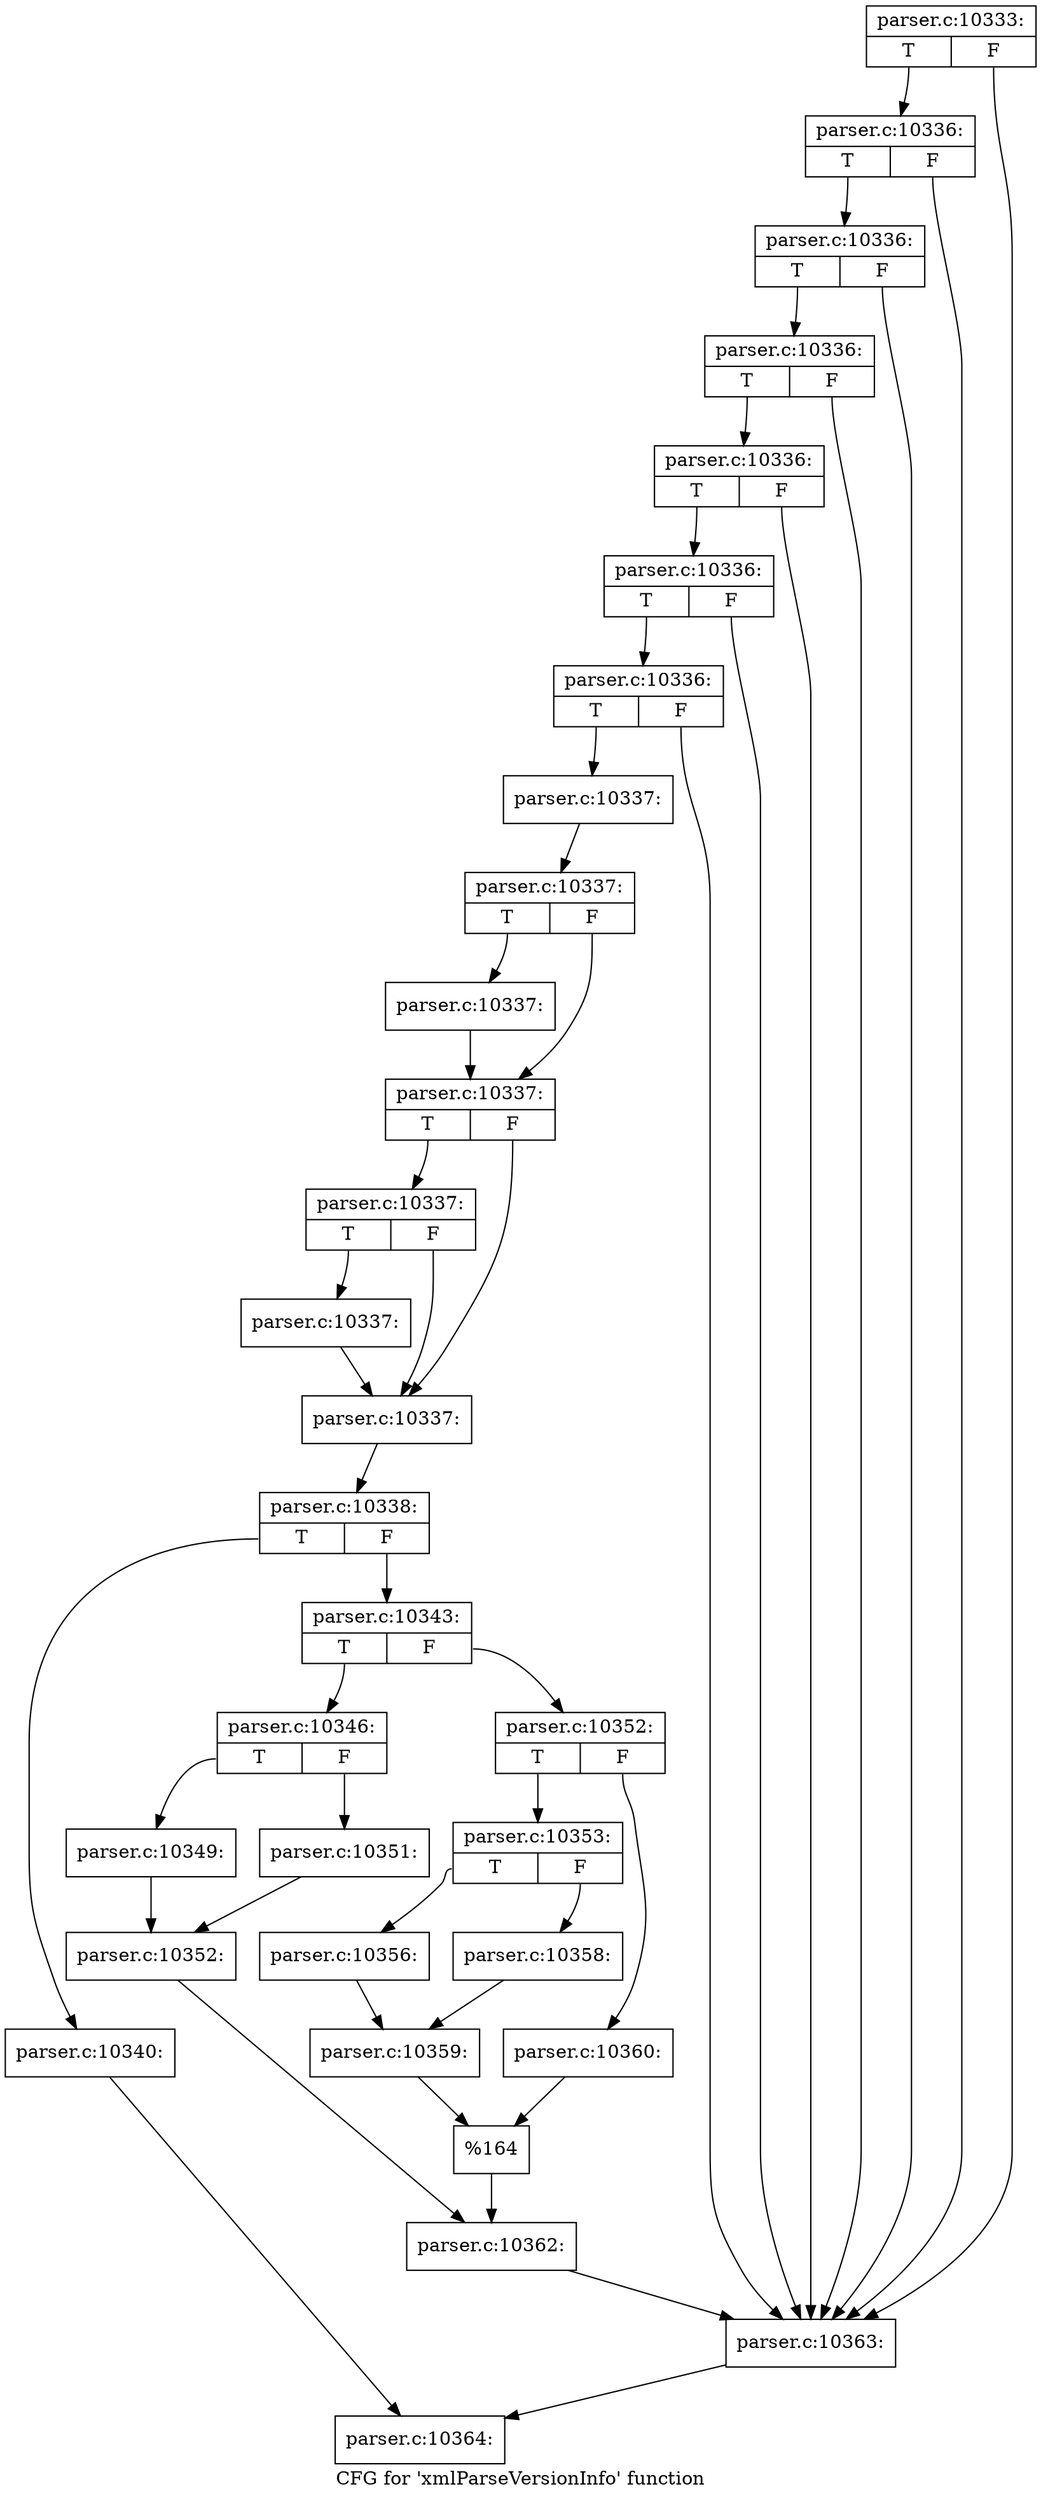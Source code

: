 digraph "CFG for 'xmlParseVersionInfo' function" {
	label="CFG for 'xmlParseVersionInfo' function";

	Node0x5d3ad60 [shape=record,label="{parser.c:10333:|{<s0>T|<s1>F}}"];
	Node0x5d3ad60:s0 -> Node0x5d3b5c0;
	Node0x5d3ad60:s1 -> Node0x5d3b400;
	Node0x5d3b5c0 [shape=record,label="{parser.c:10336:|{<s0>T|<s1>F}}"];
	Node0x5d3b5c0:s0 -> Node0x5d47680;
	Node0x5d3b5c0:s1 -> Node0x5d3b400;
	Node0x5d47680 [shape=record,label="{parser.c:10336:|{<s0>T|<s1>F}}"];
	Node0x5d47680:s0 -> Node0x5d3b570;
	Node0x5d47680:s1 -> Node0x5d3b400;
	Node0x5d3b570 [shape=record,label="{parser.c:10336:|{<s0>T|<s1>F}}"];
	Node0x5d3b570:s0 -> Node0x5d3b520;
	Node0x5d3b570:s1 -> Node0x5d3b400;
	Node0x5d3b520 [shape=record,label="{parser.c:10336:|{<s0>T|<s1>F}}"];
	Node0x5d3b520:s0 -> Node0x5d3b4d0;
	Node0x5d3b520:s1 -> Node0x5d3b400;
	Node0x5d3b4d0 [shape=record,label="{parser.c:10336:|{<s0>T|<s1>F}}"];
	Node0x5d3b4d0:s0 -> Node0x5d3b450;
	Node0x5d3b4d0:s1 -> Node0x5d3b400;
	Node0x5d3b450 [shape=record,label="{parser.c:10336:|{<s0>T|<s1>F}}"];
	Node0x5d3b450:s0 -> Node0x5d3b3b0;
	Node0x5d3b450:s1 -> Node0x5d3b400;
	Node0x5d3b3b0 [shape=record,label="{parser.c:10337:}"];
	Node0x5d3b3b0 -> Node0x5d4a390;
	Node0x5d4a390 [shape=record,label="{parser.c:10337:|{<s0>T|<s1>F}}"];
	Node0x5d4a390:s0 -> Node0x5d4ae00;
	Node0x5d4a390:s1 -> Node0x5d4ae50;
	Node0x5d4ae00 [shape=record,label="{parser.c:10337:}"];
	Node0x5d4ae00 -> Node0x5d4ae50;
	Node0x5d4ae50 [shape=record,label="{parser.c:10337:|{<s0>T|<s1>F}}"];
	Node0x5d4ae50:s0 -> Node0x5d4b530;
	Node0x5d4ae50:s1 -> Node0x5d4b4e0;
	Node0x5d4b530 [shape=record,label="{parser.c:10337:|{<s0>T|<s1>F}}"];
	Node0x5d4b530:s0 -> Node0x5d4b490;
	Node0x5d4b530:s1 -> Node0x5d4b4e0;
	Node0x5d4b490 [shape=record,label="{parser.c:10337:}"];
	Node0x5d4b490 -> Node0x5d4b4e0;
	Node0x5d4b4e0 [shape=record,label="{parser.c:10337:}"];
	Node0x5d4b4e0 -> Node0x5d4a2f0;
	Node0x5d4a2f0 [shape=record,label="{parser.c:10338:|{<s0>T|<s1>F}}"];
	Node0x5d4a2f0:s0 -> Node0x5d4a340;
	Node0x5d4a2f0:s1 -> Node0x5d4c060;
	Node0x5d4a340 [shape=record,label="{parser.c:10340:}"];
	Node0x5d4a340 -> Node0x5d3b020;
	Node0x5d4c060 [shape=record,label="{parser.c:10343:|{<s0>T|<s1>F}}"];
	Node0x5d4c060:s0 -> Node0x5d4cc70;
	Node0x5d4c060:s1 -> Node0x5d4cd10;
	Node0x5d4cc70 [shape=record,label="{parser.c:10346:|{<s0>T|<s1>F}}"];
	Node0x5d4cc70:s0 -> Node0x5d4d680;
	Node0x5d4cc70:s1 -> Node0x5d4d720;
	Node0x5d4d680 [shape=record,label="{parser.c:10349:}"];
	Node0x5d4d680 -> Node0x5d4d6d0;
	Node0x5d4d720 [shape=record,label="{parser.c:10351:}"];
	Node0x5d4d720 -> Node0x5d4d6d0;
	Node0x5d4d6d0 [shape=record,label="{parser.c:10352:}"];
	Node0x5d4d6d0 -> Node0x5d4ccc0;
	Node0x5d4cd10 [shape=record,label="{parser.c:10352:|{<s0>T|<s1>F}}"];
	Node0x5d4cd10:s0 -> Node0x5d4e250;
	Node0x5d4cd10:s1 -> Node0x5d4e2f0;
	Node0x5d4e250 [shape=record,label="{parser.c:10353:|{<s0>T|<s1>F}}"];
	Node0x5d4e250:s0 -> Node0x5d4ec60;
	Node0x5d4e250:s1 -> Node0x5d4ed00;
	Node0x5d4ec60 [shape=record,label="{parser.c:10356:}"];
	Node0x5d4ec60 -> Node0x5d4ecb0;
	Node0x5d4ed00 [shape=record,label="{parser.c:10358:}"];
	Node0x5d4ed00 -> Node0x5d4ecb0;
	Node0x5d4ecb0 [shape=record,label="{parser.c:10359:}"];
	Node0x5d4ecb0 -> Node0x5d4e2a0;
	Node0x5d4e2f0 [shape=record,label="{parser.c:10360:}"];
	Node0x5d4e2f0 -> Node0x5d4e2a0;
	Node0x5d4e2a0 [shape=record,label="{%164}"];
	Node0x5d4e2a0 -> Node0x5d4ccc0;
	Node0x5d4ccc0 [shape=record,label="{parser.c:10362:}"];
	Node0x5d4ccc0 -> Node0x5d3b400;
	Node0x5d3b400 [shape=record,label="{parser.c:10363:}"];
	Node0x5d3b400 -> Node0x5d3b020;
	Node0x5d3b020 [shape=record,label="{parser.c:10364:}"];
}
